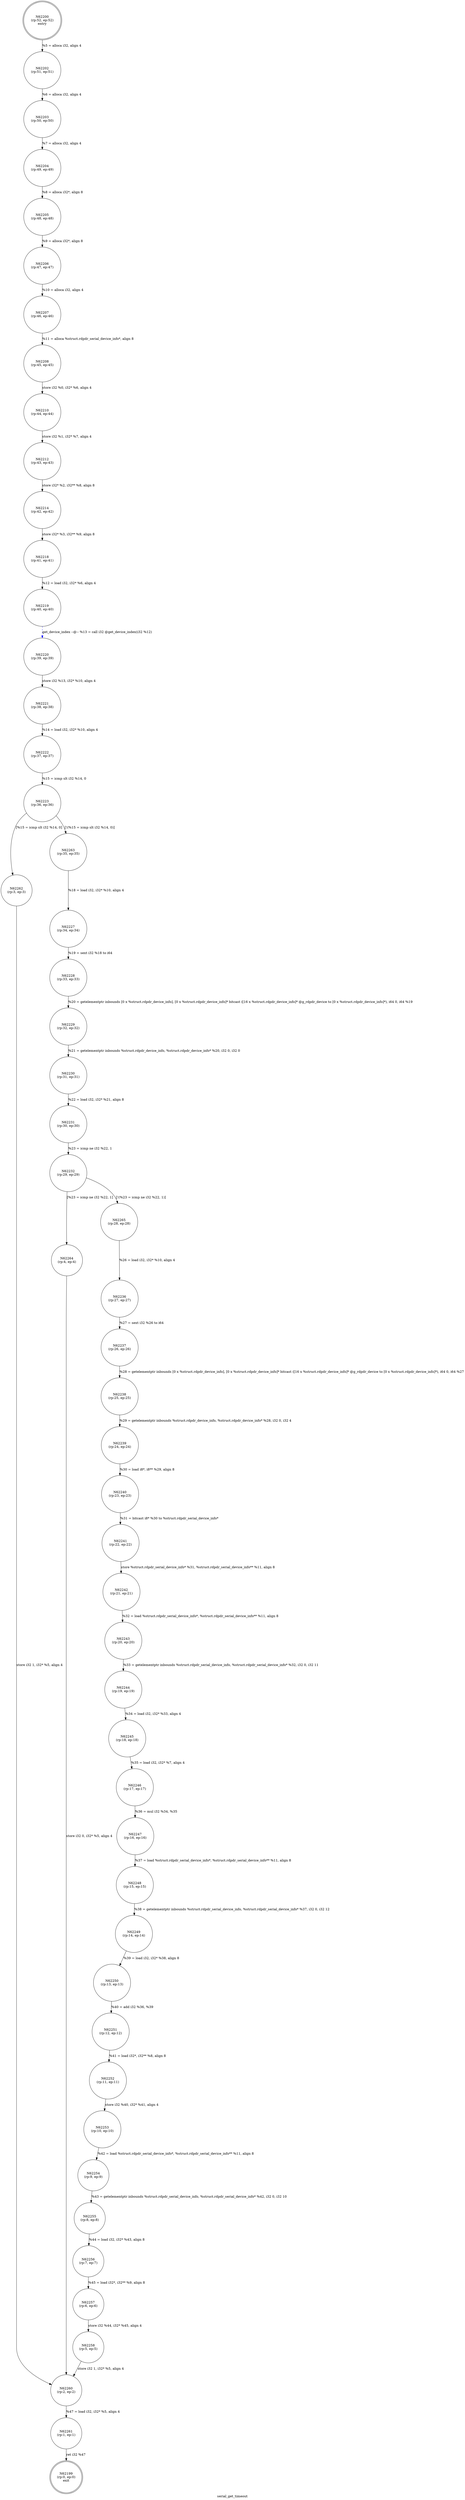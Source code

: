 digraph serial_get_timeout {
label="serial_get_timeout"
62199 [label="N62199\n(rp:0, ep:0)\nexit", shape="doublecircle"]
62200 [label="N62200\n(rp:52, ep:52)\nentry", shape="doublecircle"]
62200 -> 62202 [label="%5 = alloca i32, align 4"]
62202 [label="N62202\n(rp:51, ep:51)", shape="circle"]
62202 -> 62203 [label="%6 = alloca i32, align 4"]
62203 [label="N62203\n(rp:50, ep:50)", shape="circle"]
62203 -> 62204 [label="%7 = alloca i32, align 4"]
62204 [label="N62204\n(rp:49, ep:49)", shape="circle"]
62204 -> 62205 [label="%8 = alloca i32*, align 8"]
62205 [label="N62205\n(rp:48, ep:48)", shape="circle"]
62205 -> 62206 [label="%9 = alloca i32*, align 8"]
62206 [label="N62206\n(rp:47, ep:47)", shape="circle"]
62206 -> 62207 [label="%10 = alloca i32, align 4"]
62207 [label="N62207\n(rp:46, ep:46)", shape="circle"]
62207 -> 62208 [label="%11 = alloca %struct.rdpdr_serial_device_info*, align 8"]
62208 [label="N62208\n(rp:45, ep:45)", shape="circle"]
62208 -> 62210 [label="store i32 %0, i32* %6, align 4"]
62210 [label="N62210\n(rp:44, ep:44)", shape="circle"]
62210 -> 62212 [label="store i32 %1, i32* %7, align 4"]
62212 [label="N62212\n(rp:43, ep:43)", shape="circle"]
62212 -> 62214 [label="store i32* %2, i32** %8, align 8"]
62214 [label="N62214\n(rp:42, ep:42)", shape="circle"]
62214 -> 62218 [label="store i32* %3, i32** %9, align 8"]
62218 [label="N62218\n(rp:41, ep:41)", shape="circle"]
62218 -> 62219 [label="%12 = load i32, i32* %6, align 4"]
62219 [label="N62219\n(rp:40, ep:40)", shape="circle"]
62219 -> 62220 [label="get_device_index --@-- %13 = call i32 @get_device_index(i32 %12)", style="dashed", color="blue"]
62220 [label="N62220\n(rp:39, ep:39)", shape="circle"]
62220 -> 62221 [label="store i32 %13, i32* %10, align 4"]
62221 [label="N62221\n(rp:38, ep:38)", shape="circle"]
62221 -> 62222 [label="%14 = load i32, i32* %10, align 4"]
62222 [label="N62222\n(rp:37, ep:37)", shape="circle"]
62222 -> 62223 [label="%15 = icmp slt i32 %14, 0"]
62223 [label="N62223\n(rp:36, ep:36)", shape="circle"]
62223 -> 62262 [label="[%15 = icmp slt i32 %14, 0]"]
62223 -> 62263 [label="[!(%15 = icmp slt i32 %14, 0)]"]
62227 [label="N62227\n(rp:34, ep:34)", shape="circle"]
62227 -> 62228 [label="%19 = sext i32 %18 to i64"]
62228 [label="N62228\n(rp:33, ep:33)", shape="circle"]
62228 -> 62229 [label="%20 = getelementptr inbounds [0 x %struct.rdpdr_device_info], [0 x %struct.rdpdr_device_info]* bitcast ([16 x %struct.rdpdr_device_info]* @g_rdpdr_device to [0 x %struct.rdpdr_device_info]*), i64 0, i64 %19"]
62229 [label="N62229\n(rp:32, ep:32)", shape="circle"]
62229 -> 62230 [label="%21 = getelementptr inbounds %struct.rdpdr_device_info, %struct.rdpdr_device_info* %20, i32 0, i32 0"]
62230 [label="N62230\n(rp:31, ep:31)", shape="circle"]
62230 -> 62231 [label="%22 = load i32, i32* %21, align 8"]
62231 [label="N62231\n(rp:30, ep:30)", shape="circle"]
62231 -> 62232 [label="%23 = icmp ne i32 %22, 1"]
62232 [label="N62232\n(rp:29, ep:29)", shape="circle"]
62232 -> 62264 [label="[%23 = icmp ne i32 %22, 1]"]
62232 -> 62265 [label="[!(%23 = icmp ne i32 %22, 1)]"]
62236 [label="N62236\n(rp:27, ep:27)", shape="circle"]
62236 -> 62237 [label="%27 = sext i32 %26 to i64"]
62237 [label="N62237\n(rp:26, ep:26)", shape="circle"]
62237 -> 62238 [label="%28 = getelementptr inbounds [0 x %struct.rdpdr_device_info], [0 x %struct.rdpdr_device_info]* bitcast ([16 x %struct.rdpdr_device_info]* @g_rdpdr_device to [0 x %struct.rdpdr_device_info]*), i64 0, i64 %27"]
62238 [label="N62238\n(rp:25, ep:25)", shape="circle"]
62238 -> 62239 [label="%29 = getelementptr inbounds %struct.rdpdr_device_info, %struct.rdpdr_device_info* %28, i32 0, i32 4"]
62239 [label="N62239\n(rp:24, ep:24)", shape="circle"]
62239 -> 62240 [label="%30 = load i8*, i8** %29, align 8"]
62240 [label="N62240\n(rp:23, ep:23)", shape="circle"]
62240 -> 62241 [label="%31 = bitcast i8* %30 to %struct.rdpdr_serial_device_info*"]
62241 [label="N62241\n(rp:22, ep:22)", shape="circle"]
62241 -> 62242 [label="store %struct.rdpdr_serial_device_info* %31, %struct.rdpdr_serial_device_info** %11, align 8"]
62242 [label="N62242\n(rp:21, ep:21)", shape="circle"]
62242 -> 62243 [label="%32 = load %struct.rdpdr_serial_device_info*, %struct.rdpdr_serial_device_info** %11, align 8"]
62243 [label="N62243\n(rp:20, ep:20)", shape="circle"]
62243 -> 62244 [label="%33 = getelementptr inbounds %struct.rdpdr_serial_device_info, %struct.rdpdr_serial_device_info* %32, i32 0, i32 11"]
62244 [label="N62244\n(rp:19, ep:19)", shape="circle"]
62244 -> 62245 [label="%34 = load i32, i32* %33, align 4"]
62245 [label="N62245\n(rp:18, ep:18)", shape="circle"]
62245 -> 62246 [label="%35 = load i32, i32* %7, align 4"]
62246 [label="N62246\n(rp:17, ep:17)", shape="circle"]
62246 -> 62247 [label="%36 = mul i32 %34, %35"]
62247 [label="N62247\n(rp:16, ep:16)", shape="circle"]
62247 -> 62248 [label="%37 = load %struct.rdpdr_serial_device_info*, %struct.rdpdr_serial_device_info** %11, align 8"]
62248 [label="N62248\n(rp:15, ep:15)", shape="circle"]
62248 -> 62249 [label="%38 = getelementptr inbounds %struct.rdpdr_serial_device_info, %struct.rdpdr_serial_device_info* %37, i32 0, i32 12"]
62249 [label="N62249\n(rp:14, ep:14)", shape="circle"]
62249 -> 62250 [label="%39 = load i32, i32* %38, align 8"]
62250 [label="N62250\n(rp:13, ep:13)", shape="circle"]
62250 -> 62251 [label="%40 = add i32 %36, %39"]
62251 [label="N62251\n(rp:12, ep:12)", shape="circle"]
62251 -> 62252 [label="%41 = load i32*, i32** %8, align 8"]
62252 [label="N62252\n(rp:11, ep:11)", shape="circle"]
62252 -> 62253 [label="store i32 %40, i32* %41, align 4"]
62253 [label="N62253\n(rp:10, ep:10)", shape="circle"]
62253 -> 62254 [label="%42 = load %struct.rdpdr_serial_device_info*, %struct.rdpdr_serial_device_info** %11, align 8"]
62254 [label="N62254\n(rp:9, ep:9)", shape="circle"]
62254 -> 62255 [label="%43 = getelementptr inbounds %struct.rdpdr_serial_device_info, %struct.rdpdr_serial_device_info* %42, i32 0, i32 10"]
62255 [label="N62255\n(rp:8, ep:8)", shape="circle"]
62255 -> 62256 [label="%44 = load i32, i32* %43, align 8"]
62256 [label="N62256\n(rp:7, ep:7)", shape="circle"]
62256 -> 62257 [label="%45 = load i32*, i32** %9, align 8"]
62257 [label="N62257\n(rp:6, ep:6)", shape="circle"]
62257 -> 62258 [label="store i32 %44, i32* %45, align 4"]
62258 [label="N62258\n(rp:5, ep:5)", shape="circle"]
62258 -> 62260 [label="store i32 1, i32* %5, align 4"]
62260 [label="N62260\n(rp:2, ep:2)", shape="circle"]
62260 -> 62261 [label="%47 = load i32, i32* %5, align 4"]
62261 [label="N62261\n(rp:1, ep:1)", shape="circle"]
62261 -> 62199 [label="ret i32 %47"]
62262 [label="N62262\n(rp:3, ep:3)", shape="circle"]
62262 -> 62260 [label="store i32 1, i32* %5, align 4"]
62263 [label="N62263\n(rp:35, ep:35)", shape="circle"]
62263 -> 62227 [label="%18 = load i32, i32* %10, align 4"]
62264 [label="N62264\n(rp:4, ep:4)", shape="circle"]
62264 -> 62260 [label="store i32 0, i32* %5, align 4"]
62265 [label="N62265\n(rp:28, ep:28)", shape="circle"]
62265 -> 62236 [label="%26 = load i32, i32* %10, align 4"]
}
